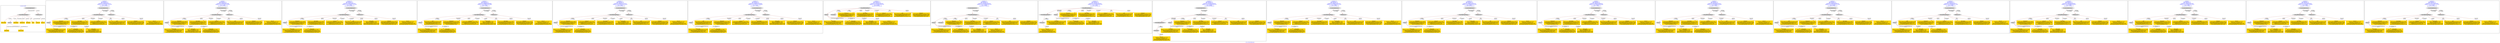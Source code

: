 digraph n0 {
fontcolor="blue"
remincross="true"
label="s12-s-19-artworks.json"
subgraph cluster_0 {
label="1-correct model"
n2[style="filled",color="white",fillcolor="lightgray",label="CulturalHeritageObject1"];
n3[shape="plaintext",style="filled",fillcolor="gold",label="date_made"];
n4[style="filled",color="white",fillcolor="lightgray",label="Person1"];
n5[shape="plaintext",style="filled",fillcolor="gold",label="description"];
n6[shape="plaintext",style="filled",fillcolor="gold",label="dimensions"];
n7[shape="plaintext",style="filled",fillcolor="gold",label="technique"];
n8[shape="plaintext",style="filled",fillcolor="gold",label="title"];
n9[shape="plaintext",style="filled",fillcolor="gold",label="access_id"];
n10[shape="plaintext",style="filled",fillcolor="gold",label="nationality"];
n11[shape="plaintext",style="filled",fillcolor="gold",label="artist_name"];
n12[style="filled",color="white",fillcolor="lightgray",label="EuropeanaAggregation1"];
n13[style="filled",color="white",fillcolor="lightgray",label="WebResource1"];
n14[shape="plaintext",style="filled",fillcolor="gold",label="img_url"];
}
subgraph cluster_1 {
label="candidate 0\nlink coherence:1.0\nnode coherence:1.0\nconfidence:0.5061667967461717\nmapping score:0.6131667100265016\ncost:11.9996\n-precision:0.83-recall:0.83"
n16[style="filled",color="white",fillcolor="lightgray",label="CulturalHeritageObject1"];
n17[style="filled",color="white",fillcolor="lightgray",label="Person1"];
n18[style="filled",color="white",fillcolor="lightgray",label="EuropeanaAggregation1"];
n19[style="filled",color="white",fillcolor="lightgray",label="WebResource1"];
n20[shape="plaintext",style="filled",fillcolor="gold",label="dimensions\n[CulturalHeritageObject,extent,0.599]\n[CulturalHeritageObject,description,0.171]\n[CulturalHeritageObject,title,0.137]\n[Person,dateOfDeath,0.093]"];
n21[shape="plaintext",style="filled",fillcolor="gold",label="description\n[Person,biographicalInformation,0.459]\n[CulturalHeritageObject,description,0.371]\n[CulturalHeritageObject,title,0.111]\n[CulturalHeritageObject,provenance,0.059]"];
n22[shape="plaintext",style="filled",fillcolor="gold",label="nationality\n[Person,countryAssociatedWithThePerson,0.855]\n[Person,biographicalInformation,0.078]\n[CulturalHeritageObject,title,0.039]\n[CulturalHeritageObject,description,0.027]"];
n23[shape="plaintext",style="filled",fillcolor="gold",label="access_id\n[CulturalHeritageObject,extent,0.561]\n[CulturalHeritageObject,description,0.186]\n[WebResource,classLink,0.128]\n[CulturalHeritageObject,provenance,0.125]"];
n24[shape="plaintext",style="filled",fillcolor="gold",label="artist_name\n[Person,nameOfThePerson,0.549]\n[Person,biographicalInformation,0.323]\n[CulturalHeritageObject,description,0.065]\n[CulturalHeritageObject,title,0.063]"];
n25[shape="plaintext",style="filled",fillcolor="gold",label="title\n[CulturalHeritageObject,description,0.325]\n[Person,biographicalInformation,0.301]\n[CulturalHeritageObject,title,0.277]\n[CulturalHeritageObject,provenance,0.097]"];
n26[shape="plaintext",style="filled",fillcolor="gold",label="date_made\n[Person,dateOfDeath,0.402]\n[Person,dateOfBirth,0.375]\n[CulturalHeritageObject,created,0.114]\n[Person,biographicalInformation,0.109]"];
n27[shape="plaintext",style="filled",fillcolor="gold",label="img_url\n[WebResource,classLink,0.737]\n[Document,classLink,0.152]\n[Person,biographicalInformation,0.06]\n[CulturalHeritageObject,description,0.051]"];
n28[shape="plaintext",style="filled",fillcolor="gold",label="technique\n[CulturalHeritageObject,medium,0.641]\n[CulturalHeritageObject,description,0.168]\n[Person,biographicalInformation,0.108]\n[CulturalHeritageObject,title,0.083]"];
}
subgraph cluster_2 {
label="candidate 1\nlink coherence:1.0\nnode coherence:1.0\nconfidence:0.503082395237966\nmapping score:0.6121385761904331\ncost:11.9996\n-precision:0.83-recall:0.83"
n30[style="filled",color="white",fillcolor="lightgray",label="CulturalHeritageObject1"];
n31[style="filled",color="white",fillcolor="lightgray",label="Person1"];
n32[style="filled",color="white",fillcolor="lightgray",label="EuropeanaAggregation1"];
n33[style="filled",color="white",fillcolor="lightgray",label="WebResource1"];
n34[shape="plaintext",style="filled",fillcolor="gold",label="dimensions\n[CulturalHeritageObject,extent,0.599]\n[CulturalHeritageObject,description,0.171]\n[CulturalHeritageObject,title,0.137]\n[Person,dateOfDeath,0.093]"];
n35[shape="plaintext",style="filled",fillcolor="gold",label="description\n[Person,biographicalInformation,0.459]\n[CulturalHeritageObject,description,0.371]\n[CulturalHeritageObject,title,0.111]\n[CulturalHeritageObject,provenance,0.059]"];
n36[shape="plaintext",style="filled",fillcolor="gold",label="nationality\n[Person,countryAssociatedWithThePerson,0.855]\n[Person,biographicalInformation,0.078]\n[CulturalHeritageObject,title,0.039]\n[CulturalHeritageObject,description,0.027]"];
n37[shape="plaintext",style="filled",fillcolor="gold",label="date_made\n[Person,dateOfDeath,0.402]\n[Person,dateOfBirth,0.375]\n[CulturalHeritageObject,created,0.114]\n[Person,biographicalInformation,0.109]"];
n38[shape="plaintext",style="filled",fillcolor="gold",label="access_id\n[CulturalHeritageObject,extent,0.561]\n[CulturalHeritageObject,description,0.186]\n[WebResource,classLink,0.128]\n[CulturalHeritageObject,provenance,0.125]"];
n39[shape="plaintext",style="filled",fillcolor="gold",label="artist_name\n[Person,nameOfThePerson,0.549]\n[Person,biographicalInformation,0.323]\n[CulturalHeritageObject,description,0.065]\n[CulturalHeritageObject,title,0.063]"];
n40[shape="plaintext",style="filled",fillcolor="gold",label="title\n[CulturalHeritageObject,description,0.325]\n[Person,biographicalInformation,0.301]\n[CulturalHeritageObject,title,0.277]\n[CulturalHeritageObject,provenance,0.097]"];
n41[shape="plaintext",style="filled",fillcolor="gold",label="img_url\n[WebResource,classLink,0.737]\n[Document,classLink,0.152]\n[Person,biographicalInformation,0.06]\n[CulturalHeritageObject,description,0.051]"];
n42[shape="plaintext",style="filled",fillcolor="gold",label="technique\n[CulturalHeritageObject,medium,0.641]\n[CulturalHeritageObject,description,0.168]\n[Person,biographicalInformation,0.108]\n[CulturalHeritageObject,title,0.083]"];
}
subgraph cluster_3 {
label="candidate 10\nlink coherence:1.0\nnode coherence:1.0\nconfidence:0.4542513839423871\nmapping score:0.5958615724252402\ncost:11.9996\n-precision:0.83-recall:0.83"
n44[style="filled",color="white",fillcolor="lightgray",label="CulturalHeritageObject1"];
n45[style="filled",color="white",fillcolor="lightgray",label="Person1"];
n46[style="filled",color="white",fillcolor="lightgray",label="EuropeanaAggregation1"];
n47[style="filled",color="white",fillcolor="lightgray",label="WebResource1"];
n48[shape="plaintext",style="filled",fillcolor="gold",label="dimensions\n[CulturalHeritageObject,extent,0.599]\n[CulturalHeritageObject,description,0.171]\n[CulturalHeritageObject,title,0.137]\n[Person,dateOfDeath,0.093]"];
n49[shape="plaintext",style="filled",fillcolor="gold",label="description\n[Person,biographicalInformation,0.459]\n[CulturalHeritageObject,description,0.371]\n[CulturalHeritageObject,title,0.111]\n[CulturalHeritageObject,provenance,0.059]"];
n50[shape="plaintext",style="filled",fillcolor="gold",label="access_id\n[CulturalHeritageObject,extent,0.561]\n[CulturalHeritageObject,description,0.186]\n[WebResource,classLink,0.128]\n[CulturalHeritageObject,provenance,0.125]"];
n51[shape="plaintext",style="filled",fillcolor="gold",label="nationality\n[Person,countryAssociatedWithThePerson,0.855]\n[Person,biographicalInformation,0.078]\n[CulturalHeritageObject,title,0.039]\n[CulturalHeritageObject,description,0.027]"];
n52[shape="plaintext",style="filled",fillcolor="gold",label="title\n[CulturalHeritageObject,description,0.325]\n[Person,biographicalInformation,0.301]\n[CulturalHeritageObject,title,0.277]\n[CulturalHeritageObject,provenance,0.097]"];
n53[shape="plaintext",style="filled",fillcolor="gold",label="date_made\n[Person,dateOfDeath,0.402]\n[Person,dateOfBirth,0.375]\n[CulturalHeritageObject,created,0.114]\n[Person,biographicalInformation,0.109]"];
n54[shape="plaintext",style="filled",fillcolor="gold",label="artist_name\n[Person,nameOfThePerson,0.549]\n[Person,biographicalInformation,0.323]\n[CulturalHeritageObject,description,0.065]\n[CulturalHeritageObject,title,0.063]"];
n55[shape="plaintext",style="filled",fillcolor="gold",label="img_url\n[WebResource,classLink,0.737]\n[Document,classLink,0.152]\n[Person,biographicalInformation,0.06]\n[CulturalHeritageObject,description,0.051]"];
n56[shape="plaintext",style="filled",fillcolor="gold",label="technique\n[CulturalHeritageObject,medium,0.641]\n[CulturalHeritageObject,description,0.168]\n[Person,biographicalInformation,0.108]\n[CulturalHeritageObject,title,0.083]"];
}
subgraph cluster_4 {
label="candidate 11\nlink coherence:1.0\nnode coherence:1.0\nconfidence:0.45068692630093693\nmapping score:0.5946734198780901\ncost:11.9996\n-precision:0.75-recall:0.75"
n58[style="filled",color="white",fillcolor="lightgray",label="CulturalHeritageObject1"];
n59[style="filled",color="white",fillcolor="lightgray",label="Person1"];
n60[style="filled",color="white",fillcolor="lightgray",label="EuropeanaAggregation1"];
n61[style="filled",color="white",fillcolor="lightgray",label="WebResource1"];
n62[shape="plaintext",style="filled",fillcolor="gold",label="title\n[CulturalHeritageObject,description,0.325]\n[Person,biographicalInformation,0.301]\n[CulturalHeritageObject,title,0.277]\n[CulturalHeritageObject,provenance,0.097]"];
n63[shape="plaintext",style="filled",fillcolor="gold",label="dimensions\n[CulturalHeritageObject,extent,0.599]\n[CulturalHeritageObject,description,0.171]\n[CulturalHeritageObject,title,0.137]\n[Person,dateOfDeath,0.093]"];
n64[shape="plaintext",style="filled",fillcolor="gold",label="nationality\n[Person,countryAssociatedWithThePerson,0.855]\n[Person,biographicalInformation,0.078]\n[CulturalHeritageObject,title,0.039]\n[CulturalHeritageObject,description,0.027]"];
n65[shape="plaintext",style="filled",fillcolor="gold",label="access_id\n[CulturalHeritageObject,extent,0.561]\n[CulturalHeritageObject,description,0.186]\n[WebResource,classLink,0.128]\n[CulturalHeritageObject,provenance,0.125]"];
n66[shape="plaintext",style="filled",fillcolor="gold",label="date_made\n[Person,dateOfDeath,0.402]\n[Person,dateOfBirth,0.375]\n[CulturalHeritageObject,created,0.114]\n[Person,biographicalInformation,0.109]"];
n67[shape="plaintext",style="filled",fillcolor="gold",label="artist_name\n[Person,nameOfThePerson,0.549]\n[Person,biographicalInformation,0.323]\n[CulturalHeritageObject,description,0.065]\n[CulturalHeritageObject,title,0.063]"];
n68[shape="plaintext",style="filled",fillcolor="gold",label="description\n[Person,biographicalInformation,0.459]\n[CulturalHeritageObject,description,0.371]\n[CulturalHeritageObject,title,0.111]\n[CulturalHeritageObject,provenance,0.059]"];
n69[shape="plaintext",style="filled",fillcolor="gold",label="img_url\n[WebResource,classLink,0.737]\n[Document,classLink,0.152]\n[Person,biographicalInformation,0.06]\n[CulturalHeritageObject,description,0.051]"];
n70[shape="plaintext",style="filled",fillcolor="gold",label="technique\n[CulturalHeritageObject,medium,0.641]\n[CulturalHeritageObject,description,0.168]\n[Person,biographicalInformation,0.108]\n[CulturalHeritageObject,title,0.083]"];
}
subgraph cluster_5 {
label="candidate 12\nlink coherence:1.0\nnode coherence:1.0\nconfidence:0.4463425151152742\nmapping score:0.5932252828162025\ncost:11.9996\n-precision:0.83-recall:0.83"
n72[style="filled",color="white",fillcolor="lightgray",label="CulturalHeritageObject1"];
n73[style="filled",color="white",fillcolor="lightgray",label="Person1"];
n74[style="filled",color="white",fillcolor="lightgray",label="EuropeanaAggregation1"];
n75[style="filled",color="white",fillcolor="lightgray",label="WebResource1"];
n76[shape="plaintext",style="filled",fillcolor="gold",label="dimensions\n[CulturalHeritageObject,extent,0.599]\n[CulturalHeritageObject,description,0.171]\n[CulturalHeritageObject,title,0.137]\n[Person,dateOfDeath,0.093]"];
n77[shape="plaintext",style="filled",fillcolor="gold",label="access_id\n[CulturalHeritageObject,extent,0.561]\n[CulturalHeritageObject,description,0.186]\n[WebResource,classLink,0.128]\n[CulturalHeritageObject,provenance,0.125]"];
n78[shape="plaintext",style="filled",fillcolor="gold",label="nationality\n[Person,countryAssociatedWithThePerson,0.855]\n[Person,biographicalInformation,0.078]\n[CulturalHeritageObject,title,0.039]\n[CulturalHeritageObject,description,0.027]"];
n79[shape="plaintext",style="filled",fillcolor="gold",label="description\n[Person,biographicalInformation,0.459]\n[CulturalHeritageObject,description,0.371]\n[CulturalHeritageObject,title,0.111]\n[CulturalHeritageObject,provenance,0.059]"];
n80[shape="plaintext",style="filled",fillcolor="gold",label="date_made\n[Person,dateOfDeath,0.402]\n[Person,dateOfBirth,0.375]\n[CulturalHeritageObject,created,0.114]\n[Person,biographicalInformation,0.109]"];
n81[shape="plaintext",style="filled",fillcolor="gold",label="artist_name\n[Person,nameOfThePerson,0.549]\n[Person,biographicalInformation,0.323]\n[CulturalHeritageObject,description,0.065]\n[CulturalHeritageObject,title,0.063]"];
n82[shape="plaintext",style="filled",fillcolor="gold",label="title\n[CulturalHeritageObject,description,0.325]\n[Person,biographicalInformation,0.301]\n[CulturalHeritageObject,title,0.277]\n[CulturalHeritageObject,provenance,0.097]"];
n83[shape="plaintext",style="filled",fillcolor="gold",label="img_url\n[WebResource,classLink,0.737]\n[Document,classLink,0.152]\n[Person,biographicalInformation,0.06]\n[CulturalHeritageObject,description,0.051]"];
n84[shape="plaintext",style="filled",fillcolor="gold",label="technique\n[CulturalHeritageObject,medium,0.641]\n[CulturalHeritageObject,description,0.168]\n[Person,biographicalInformation,0.108]\n[CulturalHeritageObject,title,0.083]"];
}
subgraph cluster_6 {
label="candidate 13\nlink coherence:1.0\nnode coherence:1.0\nconfidence:0.44483005183184443\nmapping score:0.5927211283883925\ncost:11.9996\n-precision:0.75-recall:0.75"
n86[style="filled",color="white",fillcolor="lightgray",label="CulturalHeritageObject1"];
n87[style="filled",color="white",fillcolor="lightgray",label="Person1"];
n88[style="filled",color="white",fillcolor="lightgray",label="EuropeanaAggregation1"];
n89[style="filled",color="white",fillcolor="lightgray",label="WebResource1"];
n90[shape="plaintext",style="filled",fillcolor="gold",label="title\n[CulturalHeritageObject,description,0.325]\n[Person,biographicalInformation,0.301]\n[CulturalHeritageObject,title,0.277]\n[CulturalHeritageObject,provenance,0.097]"];
n91[shape="plaintext",style="filled",fillcolor="gold",label="dimensions\n[CulturalHeritageObject,extent,0.599]\n[CulturalHeritageObject,description,0.171]\n[CulturalHeritageObject,title,0.137]\n[Person,dateOfDeath,0.093]"];
n92[shape="plaintext",style="filled",fillcolor="gold",label="access_id\n[CulturalHeritageObject,extent,0.561]\n[CulturalHeritageObject,description,0.186]\n[WebResource,classLink,0.128]\n[CulturalHeritageObject,provenance,0.125]"];
n93[shape="plaintext",style="filled",fillcolor="gold",label="nationality\n[Person,countryAssociatedWithThePerson,0.855]\n[Person,biographicalInformation,0.078]\n[CulturalHeritageObject,title,0.039]\n[CulturalHeritageObject,description,0.027]"];
n94[shape="plaintext",style="filled",fillcolor="gold",label="description\n[Person,biographicalInformation,0.459]\n[CulturalHeritageObject,description,0.371]\n[CulturalHeritageObject,title,0.111]\n[CulturalHeritageObject,provenance,0.059]"];
n95[shape="plaintext",style="filled",fillcolor="gold",label="date_made\n[Person,dateOfDeath,0.402]\n[Person,dateOfBirth,0.375]\n[CulturalHeritageObject,created,0.114]\n[Person,biographicalInformation,0.109]"];
n96[shape="plaintext",style="filled",fillcolor="gold",label="artist_name\n[Person,nameOfThePerson,0.549]\n[Person,biographicalInformation,0.323]\n[CulturalHeritageObject,description,0.065]\n[CulturalHeritageObject,title,0.063]"];
n97[shape="plaintext",style="filled",fillcolor="gold",label="img_url\n[WebResource,classLink,0.737]\n[Document,classLink,0.152]\n[Person,biographicalInformation,0.06]\n[CulturalHeritageObject,description,0.051]"];
n98[shape="plaintext",style="filled",fillcolor="gold",label="technique\n[CulturalHeritageObject,medium,0.641]\n[CulturalHeritageObject,description,0.168]\n[Person,biographicalInformation,0.108]\n[CulturalHeritageObject,title,0.083]"];
}
subgraph cluster_7 {
label="candidate 14\nlink coherence:1.0\nnode coherence:1.0\nconfidence:0.4410595518487834\nmapping score:0.5914642950607055\ncost:10.99981\n-precision:0.64-recall:0.58"
n100[style="filled",color="white",fillcolor="lightgray",label="CulturalHeritageObject1"];
n101[style="filled",color="white",fillcolor="lightgray",label="Person1"];
n102[style="filled",color="white",fillcolor="lightgray",label="Document1"];
n103[shape="plaintext",style="filled",fillcolor="gold",label="dimensions\n[CulturalHeritageObject,extent,0.599]\n[CulturalHeritageObject,description,0.171]\n[CulturalHeritageObject,title,0.137]\n[Person,dateOfDeath,0.093]"];
n104[shape="plaintext",style="filled",fillcolor="gold",label="description\n[Person,biographicalInformation,0.459]\n[CulturalHeritageObject,description,0.371]\n[CulturalHeritageObject,title,0.111]\n[CulturalHeritageObject,provenance,0.059]"];
n105[shape="plaintext",style="filled",fillcolor="gold",label="nationality\n[Person,countryAssociatedWithThePerson,0.855]\n[Person,biographicalInformation,0.078]\n[CulturalHeritageObject,title,0.039]\n[CulturalHeritageObject,description,0.027]"];
n106[shape="plaintext",style="filled",fillcolor="gold",label="img_url\n[WebResource,classLink,0.737]\n[Document,classLink,0.152]\n[Person,biographicalInformation,0.06]\n[CulturalHeritageObject,description,0.051]"];
n107[shape="plaintext",style="filled",fillcolor="gold",label="access_id\n[CulturalHeritageObject,extent,0.561]\n[CulturalHeritageObject,description,0.186]\n[WebResource,classLink,0.128]\n[CulturalHeritageObject,provenance,0.125]"];
n108[shape="plaintext",style="filled",fillcolor="gold",label="artist_name\n[Person,nameOfThePerson,0.549]\n[Person,biographicalInformation,0.323]\n[CulturalHeritageObject,description,0.065]\n[CulturalHeritageObject,title,0.063]"];
n109[shape="plaintext",style="filled",fillcolor="gold",label="title\n[CulturalHeritageObject,description,0.325]\n[Person,biographicalInformation,0.301]\n[CulturalHeritageObject,title,0.277]\n[CulturalHeritageObject,provenance,0.097]"];
n110[shape="plaintext",style="filled",fillcolor="gold",label="date_made\n[Person,dateOfDeath,0.402]\n[Person,dateOfBirth,0.375]\n[CulturalHeritageObject,created,0.114]\n[Person,biographicalInformation,0.109]"];
n111[shape="plaintext",style="filled",fillcolor="gold",label="technique\n[CulturalHeritageObject,medium,0.641]\n[CulturalHeritageObject,description,0.168]\n[Person,biographicalInformation,0.108]\n[CulturalHeritageObject,title,0.083]"];
}
subgraph cluster_8 {
label="candidate 15\nlink coherence:1.0\nnode coherence:1.0\nconfidence:0.4410595518487834\nmapping score:0.5914642950607055\ncost:11.99969\n-precision:0.67-recall:0.67"
n113[style="filled",color="white",fillcolor="lightgray",label="CulturalHeritageObject1"];
n114[style="filled",color="white",fillcolor="lightgray",label="Person1"];
n115[style="filled",color="white",fillcolor="lightgray",label="Document1"];
n116[style="filled",color="white",fillcolor="lightgray",label="EuropeanaAggregation1"];
n117[shape="plaintext",style="filled",fillcolor="gold",label="dimensions\n[CulturalHeritageObject,extent,0.599]\n[CulturalHeritageObject,description,0.171]\n[CulturalHeritageObject,title,0.137]\n[Person,dateOfDeath,0.093]"];
n118[shape="plaintext",style="filled",fillcolor="gold",label="description\n[Person,biographicalInformation,0.459]\n[CulturalHeritageObject,description,0.371]\n[CulturalHeritageObject,title,0.111]\n[CulturalHeritageObject,provenance,0.059]"];
n119[shape="plaintext",style="filled",fillcolor="gold",label="nationality\n[Person,countryAssociatedWithThePerson,0.855]\n[Person,biographicalInformation,0.078]\n[CulturalHeritageObject,title,0.039]\n[CulturalHeritageObject,description,0.027]"];
n120[shape="plaintext",style="filled",fillcolor="gold",label="img_url\n[WebResource,classLink,0.737]\n[Document,classLink,0.152]\n[Person,biographicalInformation,0.06]\n[CulturalHeritageObject,description,0.051]"];
n121[shape="plaintext",style="filled",fillcolor="gold",label="access_id\n[CulturalHeritageObject,extent,0.561]\n[CulturalHeritageObject,description,0.186]\n[WebResource,classLink,0.128]\n[CulturalHeritageObject,provenance,0.125]"];
n122[shape="plaintext",style="filled",fillcolor="gold",label="artist_name\n[Person,nameOfThePerson,0.549]\n[Person,biographicalInformation,0.323]\n[CulturalHeritageObject,description,0.065]\n[CulturalHeritageObject,title,0.063]"];
n123[shape="plaintext",style="filled",fillcolor="gold",label="title\n[CulturalHeritageObject,description,0.325]\n[Person,biographicalInformation,0.301]\n[CulturalHeritageObject,title,0.277]\n[CulturalHeritageObject,provenance,0.097]"];
n124[shape="plaintext",style="filled",fillcolor="gold",label="date_made\n[Person,dateOfDeath,0.402]\n[Person,dateOfBirth,0.375]\n[CulturalHeritageObject,created,0.114]\n[Person,biographicalInformation,0.109]"];
n125[shape="plaintext",style="filled",fillcolor="gold",label="technique\n[CulturalHeritageObject,medium,0.641]\n[CulturalHeritageObject,description,0.168]\n[Person,biographicalInformation,0.108]\n[CulturalHeritageObject,title,0.083]"];
}
subgraph cluster_9 {
label="candidate 16\nlink coherence:1.0\nnode coherence:1.0\nconfidence:0.4410595518487834\nmapping score:0.5914642950607055\ncost:11.9998\n-precision:0.58-recall:0.58"
n127[style="filled",color="white",fillcolor="lightgray",label="CulturalHeritageObject1"];
n128[style="filled",color="white",fillcolor="lightgray",label="CulturalHeritageObject2"];
n129[style="filled",color="white",fillcolor="lightgray",label="Person1"];
n130[style="filled",color="white",fillcolor="lightgray",label="Document2"];
n131[shape="plaintext",style="filled",fillcolor="gold",label="img_url\n[WebResource,classLink,0.737]\n[Document,classLink,0.152]\n[Person,biographicalInformation,0.06]\n[CulturalHeritageObject,description,0.051]"];
n132[shape="plaintext",style="filled",fillcolor="gold",label="dimensions\n[CulturalHeritageObject,extent,0.599]\n[CulturalHeritageObject,description,0.171]\n[CulturalHeritageObject,title,0.137]\n[Person,dateOfDeath,0.093]"];
n133[shape="plaintext",style="filled",fillcolor="gold",label="description\n[Person,biographicalInformation,0.459]\n[CulturalHeritageObject,description,0.371]\n[CulturalHeritageObject,title,0.111]\n[CulturalHeritageObject,provenance,0.059]"];
n134[shape="plaintext",style="filled",fillcolor="gold",label="nationality\n[Person,countryAssociatedWithThePerson,0.855]\n[Person,biographicalInformation,0.078]\n[CulturalHeritageObject,title,0.039]\n[CulturalHeritageObject,description,0.027]"];
n135[shape="plaintext",style="filled",fillcolor="gold",label="access_id\n[CulturalHeritageObject,extent,0.561]\n[CulturalHeritageObject,description,0.186]\n[WebResource,classLink,0.128]\n[CulturalHeritageObject,provenance,0.125]"];
n136[shape="plaintext",style="filled",fillcolor="gold",label="artist_name\n[Person,nameOfThePerson,0.549]\n[Person,biographicalInformation,0.323]\n[CulturalHeritageObject,description,0.065]\n[CulturalHeritageObject,title,0.063]"];
n137[shape="plaintext",style="filled",fillcolor="gold",label="title\n[CulturalHeritageObject,description,0.325]\n[Person,biographicalInformation,0.301]\n[CulturalHeritageObject,title,0.277]\n[CulturalHeritageObject,provenance,0.097]"];
n138[shape="plaintext",style="filled",fillcolor="gold",label="date_made\n[Person,dateOfDeath,0.402]\n[Person,dateOfBirth,0.375]\n[CulturalHeritageObject,created,0.114]\n[Person,biographicalInformation,0.109]"];
n139[shape="plaintext",style="filled",fillcolor="gold",label="technique\n[CulturalHeritageObject,medium,0.641]\n[CulturalHeritageObject,description,0.168]\n[Person,biographicalInformation,0.108]\n[CulturalHeritageObject,title,0.083]"];
}
subgraph cluster_10 {
label="candidate 17\nlink coherence:1.0\nnode coherence:1.0\nconfidence:0.4410595518487834\nmapping score:0.5914642950607055\ncost:12.99968\n-precision:0.62-recall:0.67"
n141[style="filled",color="white",fillcolor="lightgray",label="CulturalHeritageObject1"];
n142[style="filled",color="white",fillcolor="lightgray",label="CulturalHeritageObject2"];
n143[style="filled",color="white",fillcolor="lightgray",label="Person1"];
n144[style="filled",color="white",fillcolor="lightgray",label="Document2"];
n145[style="filled",color="white",fillcolor="lightgray",label="EuropeanaAggregation1"];
n146[shape="plaintext",style="filled",fillcolor="gold",label="img_url\n[WebResource,classLink,0.737]\n[Document,classLink,0.152]\n[Person,biographicalInformation,0.06]\n[CulturalHeritageObject,description,0.051]"];
n147[shape="plaintext",style="filled",fillcolor="gold",label="dimensions\n[CulturalHeritageObject,extent,0.599]\n[CulturalHeritageObject,description,0.171]\n[CulturalHeritageObject,title,0.137]\n[Person,dateOfDeath,0.093]"];
n148[shape="plaintext",style="filled",fillcolor="gold",label="description\n[Person,biographicalInformation,0.459]\n[CulturalHeritageObject,description,0.371]\n[CulturalHeritageObject,title,0.111]\n[CulturalHeritageObject,provenance,0.059]"];
n149[shape="plaintext",style="filled",fillcolor="gold",label="nationality\n[Person,countryAssociatedWithThePerson,0.855]\n[Person,biographicalInformation,0.078]\n[CulturalHeritageObject,title,0.039]\n[CulturalHeritageObject,description,0.027]"];
n150[shape="plaintext",style="filled",fillcolor="gold",label="access_id\n[CulturalHeritageObject,extent,0.561]\n[CulturalHeritageObject,description,0.186]\n[WebResource,classLink,0.128]\n[CulturalHeritageObject,provenance,0.125]"];
n151[shape="plaintext",style="filled",fillcolor="gold",label="artist_name\n[Person,nameOfThePerson,0.549]\n[Person,biographicalInformation,0.323]\n[CulturalHeritageObject,description,0.065]\n[CulturalHeritageObject,title,0.063]"];
n152[shape="plaintext",style="filled",fillcolor="gold",label="title\n[CulturalHeritageObject,description,0.325]\n[Person,biographicalInformation,0.301]\n[CulturalHeritageObject,title,0.277]\n[CulturalHeritageObject,provenance,0.097]"];
n153[shape="plaintext",style="filled",fillcolor="gold",label="date_made\n[Person,dateOfDeath,0.402]\n[Person,dateOfBirth,0.375]\n[CulturalHeritageObject,created,0.114]\n[Person,biographicalInformation,0.109]"];
n154[shape="plaintext",style="filled",fillcolor="gold",label="technique\n[CulturalHeritageObject,medium,0.641]\n[CulturalHeritageObject,description,0.168]\n[Person,biographicalInformation,0.108]\n[CulturalHeritageObject,title,0.083]"];
}
subgraph cluster_11 {
label="candidate 18\nlink coherence:1.0\nnode coherence:1.0\nconfidence:0.43948116159521927\nmapping score:0.5909381649761841\ncost:11.9996\n-precision:0.83-recall:0.83"
n156[style="filled",color="white",fillcolor="lightgray",label="CulturalHeritageObject1"];
n157[style="filled",color="white",fillcolor="lightgray",label="Person1"];
n158[style="filled",color="white",fillcolor="lightgray",label="EuropeanaAggregation1"];
n159[style="filled",color="white",fillcolor="lightgray",label="WebResource1"];
n160[shape="plaintext",style="filled",fillcolor="gold",label="dimensions\n[CulturalHeritageObject,extent,0.599]\n[CulturalHeritageObject,description,0.171]\n[CulturalHeritageObject,title,0.137]\n[Person,dateOfDeath,0.093]"];
n161[shape="plaintext",style="filled",fillcolor="gold",label="access_id\n[CulturalHeritageObject,extent,0.561]\n[CulturalHeritageObject,description,0.186]\n[WebResource,classLink,0.128]\n[CulturalHeritageObject,provenance,0.125]"];
n162[shape="plaintext",style="filled",fillcolor="gold",label="nationality\n[Person,countryAssociatedWithThePerson,0.855]\n[Person,biographicalInformation,0.078]\n[CulturalHeritageObject,title,0.039]\n[CulturalHeritageObject,description,0.027]"];
n163[shape="plaintext",style="filled",fillcolor="gold",label="description\n[Person,biographicalInformation,0.459]\n[CulturalHeritageObject,description,0.371]\n[CulturalHeritageObject,title,0.111]\n[CulturalHeritageObject,provenance,0.059]"];
n164[shape="plaintext",style="filled",fillcolor="gold",label="date_made\n[Person,dateOfDeath,0.402]\n[Person,dateOfBirth,0.375]\n[CulturalHeritageObject,created,0.114]\n[Person,biographicalInformation,0.109]"];
n165[shape="plaintext",style="filled",fillcolor="gold",label="artist_name\n[Person,nameOfThePerson,0.549]\n[Person,biographicalInformation,0.323]\n[CulturalHeritageObject,description,0.065]\n[CulturalHeritageObject,title,0.063]"];
n166[shape="plaintext",style="filled",fillcolor="gold",label="title\n[CulturalHeritageObject,description,0.325]\n[Person,biographicalInformation,0.301]\n[CulturalHeritageObject,title,0.277]\n[CulturalHeritageObject,provenance,0.097]"];
n167[shape="plaintext",style="filled",fillcolor="gold",label="img_url\n[WebResource,classLink,0.737]\n[Document,classLink,0.152]\n[Person,biographicalInformation,0.06]\n[CulturalHeritageObject,description,0.051]"];
n168[shape="plaintext",style="filled",fillcolor="gold",label="technique\n[CulturalHeritageObject,medium,0.641]\n[CulturalHeritageObject,description,0.168]\n[Person,biographicalInformation,0.108]\n[CulturalHeritageObject,title,0.083]"];
}
subgraph cluster_12 {
label="candidate 19\nlink coherence:1.0\nnode coherence:1.0\nconfidence:0.43948116159521927\nmapping score:0.5909381649761841\ncost:11.99971\n-precision:0.83-recall:0.83"
n170[style="filled",color="white",fillcolor="lightgray",label="CulturalHeritageObject1"];
n171[style="filled",color="white",fillcolor="lightgray",label="Person1"];
n172[style="filled",color="white",fillcolor="lightgray",label="EuropeanaAggregation1"];
n173[style="filled",color="white",fillcolor="lightgray",label="WebResource2"];
n174[shape="plaintext",style="filled",fillcolor="gold",label="dimensions\n[CulturalHeritageObject,extent,0.599]\n[CulturalHeritageObject,description,0.171]\n[CulturalHeritageObject,title,0.137]\n[Person,dateOfDeath,0.093]"];
n175[shape="plaintext",style="filled",fillcolor="gold",label="access_id\n[CulturalHeritageObject,extent,0.561]\n[CulturalHeritageObject,description,0.186]\n[WebResource,classLink,0.128]\n[CulturalHeritageObject,provenance,0.125]"];
n176[shape="plaintext",style="filled",fillcolor="gold",label="nationality\n[Person,countryAssociatedWithThePerson,0.855]\n[Person,biographicalInformation,0.078]\n[CulturalHeritageObject,title,0.039]\n[CulturalHeritageObject,description,0.027]"];
n177[shape="plaintext",style="filled",fillcolor="gold",label="img_url\n[WebResource,classLink,0.737]\n[Document,classLink,0.152]\n[Person,biographicalInformation,0.06]\n[CulturalHeritageObject,description,0.051]"];
n178[shape="plaintext",style="filled",fillcolor="gold",label="description\n[Person,biographicalInformation,0.459]\n[CulturalHeritageObject,description,0.371]\n[CulturalHeritageObject,title,0.111]\n[CulturalHeritageObject,provenance,0.059]"];
n179[shape="plaintext",style="filled",fillcolor="gold",label="date_made\n[Person,dateOfDeath,0.402]\n[Person,dateOfBirth,0.375]\n[CulturalHeritageObject,created,0.114]\n[Person,biographicalInformation,0.109]"];
n180[shape="plaintext",style="filled",fillcolor="gold",label="artist_name\n[Person,nameOfThePerson,0.549]\n[Person,biographicalInformation,0.323]\n[CulturalHeritageObject,description,0.065]\n[CulturalHeritageObject,title,0.063]"];
n181[shape="plaintext",style="filled",fillcolor="gold",label="title\n[CulturalHeritageObject,description,0.325]\n[Person,biographicalInformation,0.301]\n[CulturalHeritageObject,title,0.277]\n[CulturalHeritageObject,provenance,0.097]"];
n182[shape="plaintext",style="filled",fillcolor="gold",label="technique\n[CulturalHeritageObject,medium,0.641]\n[CulturalHeritageObject,description,0.168]\n[Person,biographicalInformation,0.108]\n[CulturalHeritageObject,title,0.083]"];
}
subgraph cluster_13 {
label="candidate 2\nlink coherence:1.0\nnode coherence:1.0\nconfidence:0.4862407506306735\nmapping score:0.606524694654669\ncost:11.9996\n-precision:0.75-recall:0.75"
n184[style="filled",color="white",fillcolor="lightgray",label="CulturalHeritageObject1"];
n185[style="filled",color="white",fillcolor="lightgray",label="Person1"];
n186[style="filled",color="white",fillcolor="lightgray",label="EuropeanaAggregation1"];
n187[style="filled",color="white",fillcolor="lightgray",label="WebResource1"];
n188[shape="plaintext",style="filled",fillcolor="gold",label="dimensions\n[CulturalHeritageObject,extent,0.599]\n[CulturalHeritageObject,description,0.171]\n[CulturalHeritageObject,title,0.137]\n[Person,dateOfDeath,0.093]"];
n189[shape="plaintext",style="filled",fillcolor="gold",label="description\n[Person,biographicalInformation,0.459]\n[CulturalHeritageObject,description,0.371]\n[CulturalHeritageObject,title,0.111]\n[CulturalHeritageObject,provenance,0.059]"];
n190[shape="plaintext",style="filled",fillcolor="gold",label="access_id\n[CulturalHeritageObject,extent,0.561]\n[CulturalHeritageObject,description,0.186]\n[WebResource,classLink,0.128]\n[CulturalHeritageObject,provenance,0.125]"];
n191[shape="plaintext",style="filled",fillcolor="gold",label="nationality\n[Person,countryAssociatedWithThePerson,0.855]\n[Person,biographicalInformation,0.078]\n[CulturalHeritageObject,title,0.039]\n[CulturalHeritageObject,description,0.027]"];
n192[shape="plaintext",style="filled",fillcolor="gold",label="title\n[CulturalHeritageObject,description,0.325]\n[Person,biographicalInformation,0.301]\n[CulturalHeritageObject,title,0.277]\n[CulturalHeritageObject,provenance,0.097]"];
n193[shape="plaintext",style="filled",fillcolor="gold",label="artist_name\n[Person,nameOfThePerson,0.549]\n[Person,biographicalInformation,0.323]\n[CulturalHeritageObject,description,0.065]\n[CulturalHeritageObject,title,0.063]"];
n194[shape="plaintext",style="filled",fillcolor="gold",label="date_made\n[Person,dateOfDeath,0.402]\n[Person,dateOfBirth,0.375]\n[CulturalHeritageObject,created,0.114]\n[Person,biographicalInformation,0.109]"];
n195[shape="plaintext",style="filled",fillcolor="gold",label="img_url\n[WebResource,classLink,0.737]\n[Document,classLink,0.152]\n[Person,biographicalInformation,0.06]\n[CulturalHeritageObject,description,0.051]"];
n196[shape="plaintext",style="filled",fillcolor="gold",label="technique\n[CulturalHeritageObject,medium,0.641]\n[CulturalHeritageObject,description,0.168]\n[Person,biographicalInformation,0.108]\n[CulturalHeritageObject,title,0.083]"];
}
subgraph cluster_14 {
label="candidate 3\nlink coherence:1.0\nnode coherence:1.0\nconfidence:0.48315634912246774\nmapping score:0.6054965608186004\ncost:11.9996\n-precision:0.75-recall:0.75"
n198[style="filled",color="white",fillcolor="lightgray",label="CulturalHeritageObject1"];
n199[style="filled",color="white",fillcolor="lightgray",label="Person1"];
n200[style="filled",color="white",fillcolor="lightgray",label="EuropeanaAggregation1"];
n201[style="filled",color="white",fillcolor="lightgray",label="WebResource1"];
n202[shape="plaintext",style="filled",fillcolor="gold",label="dimensions\n[CulturalHeritageObject,extent,0.599]\n[CulturalHeritageObject,description,0.171]\n[CulturalHeritageObject,title,0.137]\n[Person,dateOfDeath,0.093]"];
n203[shape="plaintext",style="filled",fillcolor="gold",label="description\n[Person,biographicalInformation,0.459]\n[CulturalHeritageObject,description,0.371]\n[CulturalHeritageObject,title,0.111]\n[CulturalHeritageObject,provenance,0.059]"];
n204[shape="plaintext",style="filled",fillcolor="gold",label="access_id\n[CulturalHeritageObject,extent,0.561]\n[CulturalHeritageObject,description,0.186]\n[WebResource,classLink,0.128]\n[CulturalHeritageObject,provenance,0.125]"];
n205[shape="plaintext",style="filled",fillcolor="gold",label="nationality\n[Person,countryAssociatedWithThePerson,0.855]\n[Person,biographicalInformation,0.078]\n[CulturalHeritageObject,title,0.039]\n[CulturalHeritageObject,description,0.027]"];
n206[shape="plaintext",style="filled",fillcolor="gold",label="title\n[CulturalHeritageObject,description,0.325]\n[Person,biographicalInformation,0.301]\n[CulturalHeritageObject,title,0.277]\n[CulturalHeritageObject,provenance,0.097]"];
n207[shape="plaintext",style="filled",fillcolor="gold",label="date_made\n[Person,dateOfDeath,0.402]\n[Person,dateOfBirth,0.375]\n[CulturalHeritageObject,created,0.114]\n[Person,biographicalInformation,0.109]"];
n208[shape="plaintext",style="filled",fillcolor="gold",label="artist_name\n[Person,nameOfThePerson,0.549]\n[Person,biographicalInformation,0.323]\n[CulturalHeritageObject,description,0.065]\n[CulturalHeritageObject,title,0.063]"];
n209[shape="plaintext",style="filled",fillcolor="gold",label="img_url\n[WebResource,classLink,0.737]\n[Document,classLink,0.152]\n[Person,biographicalInformation,0.06]\n[CulturalHeritageObject,description,0.051]"];
n210[shape="plaintext",style="filled",fillcolor="gold",label="technique\n[CulturalHeritageObject,medium,0.641]\n[CulturalHeritageObject,description,0.168]\n[Person,biographicalInformation,0.108]\n[CulturalHeritageObject,title,0.083]"];
}
subgraph cluster_15 {
label="candidate 4\nlink coherence:1.0\nnode coherence:1.0\nconfidence:0.4826762929892234\nmapping score:0.6053365421075189\ncost:11.9996\n-precision:0.67-recall:0.67"
n212[style="filled",color="white",fillcolor="lightgray",label="CulturalHeritageObject1"];
n213[style="filled",color="white",fillcolor="lightgray",label="Person1"];
n214[style="filled",color="white",fillcolor="lightgray",label="EuropeanaAggregation1"];
n215[style="filled",color="white",fillcolor="lightgray",label="WebResource1"];
n216[shape="plaintext",style="filled",fillcolor="gold",label="title\n[CulturalHeritageObject,description,0.325]\n[Person,biographicalInformation,0.301]\n[CulturalHeritageObject,title,0.277]\n[CulturalHeritageObject,provenance,0.097]"];
n217[shape="plaintext",style="filled",fillcolor="gold",label="dimensions\n[CulturalHeritageObject,extent,0.599]\n[CulturalHeritageObject,description,0.171]\n[CulturalHeritageObject,title,0.137]\n[Person,dateOfDeath,0.093]"];
n218[shape="plaintext",style="filled",fillcolor="gold",label="nationality\n[Person,countryAssociatedWithThePerson,0.855]\n[Person,biographicalInformation,0.078]\n[CulturalHeritageObject,title,0.039]\n[CulturalHeritageObject,description,0.027]"];
n219[shape="plaintext",style="filled",fillcolor="gold",label="access_id\n[CulturalHeritageObject,extent,0.561]\n[CulturalHeritageObject,description,0.186]\n[WebResource,classLink,0.128]\n[CulturalHeritageObject,provenance,0.125]"];
n220[shape="plaintext",style="filled",fillcolor="gold",label="artist_name\n[Person,nameOfThePerson,0.549]\n[Person,biographicalInformation,0.323]\n[CulturalHeritageObject,description,0.065]\n[CulturalHeritageObject,title,0.063]"];
n221[shape="plaintext",style="filled",fillcolor="gold",label="date_made\n[Person,dateOfDeath,0.402]\n[Person,dateOfBirth,0.375]\n[CulturalHeritageObject,created,0.114]\n[Person,biographicalInformation,0.109]"];
n222[shape="plaintext",style="filled",fillcolor="gold",label="description\n[Person,biographicalInformation,0.459]\n[CulturalHeritageObject,description,0.371]\n[CulturalHeritageObject,title,0.111]\n[CulturalHeritageObject,provenance,0.059]"];
n223[shape="plaintext",style="filled",fillcolor="gold",label="img_url\n[WebResource,classLink,0.737]\n[Document,classLink,0.152]\n[Person,biographicalInformation,0.06]\n[CulturalHeritageObject,description,0.051]"];
n224[shape="plaintext",style="filled",fillcolor="gold",label="technique\n[CulturalHeritageObject,medium,0.641]\n[CulturalHeritageObject,description,0.168]\n[Person,biographicalInformation,0.108]\n[CulturalHeritageObject,title,0.083]"];
}
subgraph cluster_16 {
label="candidate 5\nlink coherence:1.0\nnode coherence:1.0\nconfidence:0.4795918914810177\nmapping score:0.6043084082714504\ncost:11.9996\n-precision:0.67-recall:0.67"
n226[style="filled",color="white",fillcolor="lightgray",label="CulturalHeritageObject1"];
n227[style="filled",color="white",fillcolor="lightgray",label="Person1"];
n228[style="filled",color="white",fillcolor="lightgray",label="EuropeanaAggregation1"];
n229[style="filled",color="white",fillcolor="lightgray",label="WebResource1"];
n230[shape="plaintext",style="filled",fillcolor="gold",label="title\n[CulturalHeritageObject,description,0.325]\n[Person,biographicalInformation,0.301]\n[CulturalHeritageObject,title,0.277]\n[CulturalHeritageObject,provenance,0.097]"];
n231[shape="plaintext",style="filled",fillcolor="gold",label="dimensions\n[CulturalHeritageObject,extent,0.599]\n[CulturalHeritageObject,description,0.171]\n[CulturalHeritageObject,title,0.137]\n[Person,dateOfDeath,0.093]"];
n232[shape="plaintext",style="filled",fillcolor="gold",label="nationality\n[Person,countryAssociatedWithThePerson,0.855]\n[Person,biographicalInformation,0.078]\n[CulturalHeritageObject,title,0.039]\n[CulturalHeritageObject,description,0.027]"];
n233[shape="plaintext",style="filled",fillcolor="gold",label="date_made\n[Person,dateOfDeath,0.402]\n[Person,dateOfBirth,0.375]\n[CulturalHeritageObject,created,0.114]\n[Person,biographicalInformation,0.109]"];
n234[shape="plaintext",style="filled",fillcolor="gold",label="access_id\n[CulturalHeritageObject,extent,0.561]\n[CulturalHeritageObject,description,0.186]\n[WebResource,classLink,0.128]\n[CulturalHeritageObject,provenance,0.125]"];
n235[shape="plaintext",style="filled",fillcolor="gold",label="artist_name\n[Person,nameOfThePerson,0.549]\n[Person,biographicalInformation,0.323]\n[CulturalHeritageObject,description,0.065]\n[CulturalHeritageObject,title,0.063]"];
n236[shape="plaintext",style="filled",fillcolor="gold",label="description\n[Person,biographicalInformation,0.459]\n[CulturalHeritageObject,description,0.371]\n[CulturalHeritageObject,title,0.111]\n[CulturalHeritageObject,provenance,0.059]"];
n237[shape="plaintext",style="filled",fillcolor="gold",label="img_url\n[WebResource,classLink,0.737]\n[Document,classLink,0.152]\n[Person,biographicalInformation,0.06]\n[CulturalHeritageObject,description,0.051]"];
n238[shape="plaintext",style="filled",fillcolor="gold",label="technique\n[CulturalHeritageObject,medium,0.641]\n[CulturalHeritageObject,description,0.168]\n[Person,biographicalInformation,0.108]\n[CulturalHeritageObject,title,0.083]"];
}
subgraph cluster_17 {
label="candidate 6\nlink coherence:1.0\nnode coherence:1.0\nconfidence:0.47833188180356057\nmapping score:0.6038884050456313\ncost:11.9996\n-precision:0.75-recall:0.75"
n240[style="filled",color="white",fillcolor="lightgray",label="CulturalHeritageObject1"];
n241[style="filled",color="white",fillcolor="lightgray",label="Person1"];
n242[style="filled",color="white",fillcolor="lightgray",label="EuropeanaAggregation1"];
n243[style="filled",color="white",fillcolor="lightgray",label="WebResource1"];
n244[shape="plaintext",style="filled",fillcolor="gold",label="dimensions\n[CulturalHeritageObject,extent,0.599]\n[CulturalHeritageObject,description,0.171]\n[CulturalHeritageObject,title,0.137]\n[Person,dateOfDeath,0.093]"];
n245[shape="plaintext",style="filled",fillcolor="gold",label="access_id\n[CulturalHeritageObject,extent,0.561]\n[CulturalHeritageObject,description,0.186]\n[WebResource,classLink,0.128]\n[CulturalHeritageObject,provenance,0.125]"];
n246[shape="plaintext",style="filled",fillcolor="gold",label="nationality\n[Person,countryAssociatedWithThePerson,0.855]\n[Person,biographicalInformation,0.078]\n[CulturalHeritageObject,title,0.039]\n[CulturalHeritageObject,description,0.027]"];
n247[shape="plaintext",style="filled",fillcolor="gold",label="description\n[Person,biographicalInformation,0.459]\n[CulturalHeritageObject,description,0.371]\n[CulturalHeritageObject,title,0.111]\n[CulturalHeritageObject,provenance,0.059]"];
n248[shape="plaintext",style="filled",fillcolor="gold",label="artist_name\n[Person,nameOfThePerson,0.549]\n[Person,biographicalInformation,0.323]\n[CulturalHeritageObject,description,0.065]\n[CulturalHeritageObject,title,0.063]"];
n249[shape="plaintext",style="filled",fillcolor="gold",label="title\n[CulturalHeritageObject,description,0.325]\n[Person,biographicalInformation,0.301]\n[CulturalHeritageObject,title,0.277]\n[CulturalHeritageObject,provenance,0.097]"];
n250[shape="plaintext",style="filled",fillcolor="gold",label="date_made\n[Person,dateOfDeath,0.402]\n[Person,dateOfBirth,0.375]\n[CulturalHeritageObject,created,0.114]\n[Person,biographicalInformation,0.109]"];
n251[shape="plaintext",style="filled",fillcolor="gold",label="img_url\n[WebResource,classLink,0.737]\n[Document,classLink,0.152]\n[Person,biographicalInformation,0.06]\n[CulturalHeritageObject,description,0.051]"];
n252[shape="plaintext",style="filled",fillcolor="gold",label="technique\n[CulturalHeritageObject,medium,0.641]\n[CulturalHeritageObject,description,0.168]\n[Person,biographicalInformation,0.108]\n[CulturalHeritageObject,title,0.083]"];
}
subgraph cluster_18 {
label="candidate 7\nlink coherence:1.0\nnode coherence:1.0\nconfidence:0.4768194185201308\nmapping score:0.6033842506178214\ncost:11.9996\n-precision:0.67-recall:0.67"
n254[style="filled",color="white",fillcolor="lightgray",label="CulturalHeritageObject1"];
n255[style="filled",color="white",fillcolor="lightgray",label="Person1"];
n256[style="filled",color="white",fillcolor="lightgray",label="EuropeanaAggregation1"];
n257[style="filled",color="white",fillcolor="lightgray",label="WebResource1"];
n258[shape="plaintext",style="filled",fillcolor="gold",label="title\n[CulturalHeritageObject,description,0.325]\n[Person,biographicalInformation,0.301]\n[CulturalHeritageObject,title,0.277]\n[CulturalHeritageObject,provenance,0.097]"];
n259[shape="plaintext",style="filled",fillcolor="gold",label="dimensions\n[CulturalHeritageObject,extent,0.599]\n[CulturalHeritageObject,description,0.171]\n[CulturalHeritageObject,title,0.137]\n[Person,dateOfDeath,0.093]"];
n260[shape="plaintext",style="filled",fillcolor="gold",label="access_id\n[CulturalHeritageObject,extent,0.561]\n[CulturalHeritageObject,description,0.186]\n[WebResource,classLink,0.128]\n[CulturalHeritageObject,provenance,0.125]"];
n261[shape="plaintext",style="filled",fillcolor="gold",label="nationality\n[Person,countryAssociatedWithThePerson,0.855]\n[Person,biographicalInformation,0.078]\n[CulturalHeritageObject,title,0.039]\n[CulturalHeritageObject,description,0.027]"];
n262[shape="plaintext",style="filled",fillcolor="gold",label="description\n[Person,biographicalInformation,0.459]\n[CulturalHeritageObject,description,0.371]\n[CulturalHeritageObject,title,0.111]\n[CulturalHeritageObject,provenance,0.059]"];
n263[shape="plaintext",style="filled",fillcolor="gold",label="artist_name\n[Person,nameOfThePerson,0.549]\n[Person,biographicalInformation,0.323]\n[CulturalHeritageObject,description,0.065]\n[CulturalHeritageObject,title,0.063]"];
n264[shape="plaintext",style="filled",fillcolor="gold",label="date_made\n[Person,dateOfDeath,0.402]\n[Person,dateOfBirth,0.375]\n[CulturalHeritageObject,created,0.114]\n[Person,biographicalInformation,0.109]"];
n265[shape="plaintext",style="filled",fillcolor="gold",label="img_url\n[WebResource,classLink,0.737]\n[Document,classLink,0.152]\n[Person,biographicalInformation,0.06]\n[CulturalHeritageObject,description,0.051]"];
n266[shape="plaintext",style="filled",fillcolor="gold",label="technique\n[CulturalHeritageObject,medium,0.641]\n[CulturalHeritageObject,description,0.168]\n[Person,biographicalInformation,0.108]\n[CulturalHeritageObject,title,0.083]"];
}
subgraph cluster_19 {
label="candidate 8\nlink coherence:1.0\nnode coherence:1.0\nconfidence:0.4752474802953549\nmapping score:0.6028602712095628\ncost:11.9996\n-precision:0.75-recall:0.75"
n268[style="filled",color="white",fillcolor="lightgray",label="CulturalHeritageObject1"];
n269[style="filled",color="white",fillcolor="lightgray",label="Person1"];
n270[style="filled",color="white",fillcolor="lightgray",label="EuropeanaAggregation1"];
n271[style="filled",color="white",fillcolor="lightgray",label="WebResource1"];
n272[shape="plaintext",style="filled",fillcolor="gold",label="dimensions\n[CulturalHeritageObject,extent,0.599]\n[CulturalHeritageObject,description,0.171]\n[CulturalHeritageObject,title,0.137]\n[Person,dateOfDeath,0.093]"];
n273[shape="plaintext",style="filled",fillcolor="gold",label="access_id\n[CulturalHeritageObject,extent,0.561]\n[CulturalHeritageObject,description,0.186]\n[WebResource,classLink,0.128]\n[CulturalHeritageObject,provenance,0.125]"];
n274[shape="plaintext",style="filled",fillcolor="gold",label="nationality\n[Person,countryAssociatedWithThePerson,0.855]\n[Person,biographicalInformation,0.078]\n[CulturalHeritageObject,title,0.039]\n[CulturalHeritageObject,description,0.027]"];
n275[shape="plaintext",style="filled",fillcolor="gold",label="date_made\n[Person,dateOfDeath,0.402]\n[Person,dateOfBirth,0.375]\n[CulturalHeritageObject,created,0.114]\n[Person,biographicalInformation,0.109]"];
n276[shape="plaintext",style="filled",fillcolor="gold",label="description\n[Person,biographicalInformation,0.459]\n[CulturalHeritageObject,description,0.371]\n[CulturalHeritageObject,title,0.111]\n[CulturalHeritageObject,provenance,0.059]"];
n277[shape="plaintext",style="filled",fillcolor="gold",label="artist_name\n[Person,nameOfThePerson,0.549]\n[Person,biographicalInformation,0.323]\n[CulturalHeritageObject,description,0.065]\n[CulturalHeritageObject,title,0.063]"];
n278[shape="plaintext",style="filled",fillcolor="gold",label="title\n[CulturalHeritageObject,description,0.325]\n[Person,biographicalInformation,0.301]\n[CulturalHeritageObject,title,0.277]\n[CulturalHeritageObject,provenance,0.097]"];
n279[shape="plaintext",style="filled",fillcolor="gold",label="img_url\n[WebResource,classLink,0.737]\n[Document,classLink,0.152]\n[Person,biographicalInformation,0.06]\n[CulturalHeritageObject,description,0.051]"];
n280[shape="plaintext",style="filled",fillcolor="gold",label="technique\n[CulturalHeritageObject,medium,0.641]\n[CulturalHeritageObject,description,0.168]\n[Person,biographicalInformation,0.108]\n[CulturalHeritageObject,title,0.083]"];
}
subgraph cluster_20 {
label="candidate 9\nlink coherence:1.0\nnode coherence:1.0\nconfidence:0.4741774300578854\nmapping score:0.6025035877970729\ncost:11.9996\n-precision:0.92-recall:0.92"
n282[style="filled",color="white",fillcolor="lightgray",label="CulturalHeritageObject1"];
n283[style="filled",color="white",fillcolor="lightgray",label="Person1"];
n284[style="filled",color="white",fillcolor="lightgray",label="EuropeanaAggregation1"];
n285[style="filled",color="white",fillcolor="lightgray",label="WebResource1"];
n286[shape="plaintext",style="filled",fillcolor="gold",label="dimensions\n[CulturalHeritageObject,extent,0.599]\n[CulturalHeritageObject,description,0.171]\n[CulturalHeritageObject,title,0.137]\n[Person,dateOfDeath,0.093]"];
n287[shape="plaintext",style="filled",fillcolor="gold",label="description\n[Person,biographicalInformation,0.459]\n[CulturalHeritageObject,description,0.371]\n[CulturalHeritageObject,title,0.111]\n[CulturalHeritageObject,provenance,0.059]"];
n288[shape="plaintext",style="filled",fillcolor="gold",label="nationality\n[Person,countryAssociatedWithThePerson,0.855]\n[Person,biographicalInformation,0.078]\n[CulturalHeritageObject,title,0.039]\n[CulturalHeritageObject,description,0.027]"];
n289[shape="plaintext",style="filled",fillcolor="gold",label="access_id\n[CulturalHeritageObject,extent,0.561]\n[CulturalHeritageObject,description,0.186]\n[WebResource,classLink,0.128]\n[CulturalHeritageObject,provenance,0.125]"];
n290[shape="plaintext",style="filled",fillcolor="gold",label="date_made\n[Person,dateOfDeath,0.402]\n[Person,dateOfBirth,0.375]\n[CulturalHeritageObject,created,0.114]\n[Person,biographicalInformation,0.109]"];
n291[shape="plaintext",style="filled",fillcolor="gold",label="artist_name\n[Person,nameOfThePerson,0.549]\n[Person,biographicalInformation,0.323]\n[CulturalHeritageObject,description,0.065]\n[CulturalHeritageObject,title,0.063]"];
n292[shape="plaintext",style="filled",fillcolor="gold",label="title\n[CulturalHeritageObject,description,0.325]\n[Person,biographicalInformation,0.301]\n[CulturalHeritageObject,title,0.277]\n[CulturalHeritageObject,provenance,0.097]"];
n293[shape="plaintext",style="filled",fillcolor="gold",label="img_url\n[WebResource,classLink,0.737]\n[Document,classLink,0.152]\n[Person,biographicalInformation,0.06]\n[CulturalHeritageObject,description,0.051]"];
n294[shape="plaintext",style="filled",fillcolor="gold",label="technique\n[CulturalHeritageObject,medium,0.641]\n[CulturalHeritageObject,description,0.168]\n[Person,biographicalInformation,0.108]\n[CulturalHeritageObject,title,0.083]"];
}
n2 -> n3[color="brown",fontcolor="black",label="created"]
n2 -> n4[color="brown",fontcolor="black",label="creator"]
n2 -> n5[color="brown",fontcolor="black",label="description"]
n2 -> n6[color="brown",fontcolor="black",label="extent"]
n2 -> n7[color="brown",fontcolor="black",label="medium"]
n2 -> n8[color="brown",fontcolor="black",label="title"]
n2 -> n9[color="brown",fontcolor="black",label="accessionNumber"]
n4 -> n10[color="brown",fontcolor="black",label="countryAssociatedWithThePerson"]
n4 -> n11[color="brown",fontcolor="black",label="nameOfThePerson"]
n12 -> n2[color="brown",fontcolor="black",label="aggregatedCHO"]
n12 -> n13[color="brown",fontcolor="black",label="hasView"]
n13 -> n14[color="brown",fontcolor="black",label="classLink"]
n16 -> n17[color="brown",fontcolor="black",label="creator\nw=0.99984"]
n18 -> n16[color="brown",fontcolor="black",label="aggregatedCHO\nw=0.99988"]
n18 -> n19[color="brown",fontcolor="black",label="hasView\nw=0.99988"]
n16 -> n20[color="brown",fontcolor="black",label="extent\nw=1.0"]
n16 -> n21[color="brown",fontcolor="black",label="description\nw=1.0"]
n17 -> n22[color="brown",fontcolor="black",label="countryAssociatedWithThePerson\nw=1.0"]
n16 -> n23[color="brown",fontcolor="black",label="provenance\nw=1.0"]
n17 -> n24[color="brown",fontcolor="black",label="nameOfThePerson\nw=1.0"]
n16 -> n25[color="brown",fontcolor="black",label="title\nw=1.0"]
n17 -> n26[color="brown",fontcolor="black",label="dateOfDeath\nw=1.0"]
n19 -> n27[color="brown",fontcolor="black",label="classLink\nw=1.0"]
n16 -> n28[color="brown",fontcolor="black",label="medium\nw=1.0"]
n30 -> n31[color="brown",fontcolor="black",label="creator\nw=0.99984"]
n32 -> n30[color="brown",fontcolor="black",label="aggregatedCHO\nw=0.99988"]
n32 -> n33[color="brown",fontcolor="black",label="hasView\nw=0.99988"]
n30 -> n34[color="brown",fontcolor="black",label="extent\nw=1.0"]
n30 -> n35[color="brown",fontcolor="black",label="description\nw=1.0"]
n31 -> n36[color="brown",fontcolor="black",label="countryAssociatedWithThePerson\nw=1.0"]
n31 -> n37[color="brown",fontcolor="black",label="dateOfBirth\nw=1.0"]
n30 -> n38[color="brown",fontcolor="black",label="provenance\nw=1.0"]
n31 -> n39[color="brown",fontcolor="black",label="nameOfThePerson\nw=1.0"]
n30 -> n40[color="brown",fontcolor="black",label="title\nw=1.0"]
n33 -> n41[color="brown",fontcolor="black",label="classLink\nw=1.0"]
n30 -> n42[color="brown",fontcolor="black",label="medium\nw=1.0"]
n44 -> n45[color="brown",fontcolor="black",label="creator\nw=0.99984"]
n46 -> n44[color="brown",fontcolor="black",label="aggregatedCHO\nw=0.99988"]
n46 -> n47[color="brown",fontcolor="black",label="hasView\nw=0.99988"]
n44 -> n48[color="brown",fontcolor="black",label="extent\nw=1.0"]
n44 -> n49[color="brown",fontcolor="black",label="description\nw=1.0"]
n44 -> n50[color="brown",fontcolor="black",label="provenance\nw=1.0"]
n45 -> n51[color="brown",fontcolor="black",label="countryAssociatedWithThePerson\nw=1.0"]
n44 -> n52[color="brown",fontcolor="black",label="provenance\nw=1.0"]
n44 -> n53[color="brown",fontcolor="black",label="created\nw=1.0"]
n45 -> n54[color="brown",fontcolor="black",label="nameOfThePerson\nw=1.0"]
n47 -> n55[color="brown",fontcolor="black",label="classLink\nw=1.0"]
n44 -> n56[color="brown",fontcolor="black",label="medium\nw=1.0"]
n58 -> n59[color="brown",fontcolor="black",label="creator\nw=0.99984"]
n60 -> n58[color="brown",fontcolor="black",label="aggregatedCHO\nw=0.99988"]
n60 -> n61[color="brown",fontcolor="black",label="hasView\nw=0.99988"]
n58 -> n62[color="brown",fontcolor="black",label="description\nw=1.0"]
n58 -> n63[color="brown",fontcolor="black",label="extent\nw=1.0"]
n59 -> n64[color="brown",fontcolor="black",label="countryAssociatedWithThePerson\nw=1.0"]
n58 -> n65[color="brown",fontcolor="black",label="provenance\nw=1.0"]
n58 -> n66[color="brown",fontcolor="black",label="created\nw=1.0"]
n59 -> n67[color="brown",fontcolor="black",label="nameOfThePerson\nw=1.0"]
n58 -> n68[color="brown",fontcolor="black",label="title\nw=1.0"]
n61 -> n69[color="brown",fontcolor="black",label="classLink\nw=1.0"]
n58 -> n70[color="brown",fontcolor="black",label="medium\nw=1.0"]
n72 -> n73[color="brown",fontcolor="black",label="creator\nw=0.99984"]
n74 -> n72[color="brown",fontcolor="black",label="aggregatedCHO\nw=0.99988"]
n74 -> n75[color="brown",fontcolor="black",label="hasView\nw=0.99988"]
n72 -> n76[color="brown",fontcolor="black",label="extent\nw=1.0"]
n72 -> n77[color="brown",fontcolor="black",label="description\nw=1.0"]
n73 -> n78[color="brown",fontcolor="black",label="countryAssociatedWithThePerson\nw=1.0"]
n72 -> n79[color="brown",fontcolor="black",label="provenance\nw=1.0"]
n72 -> n80[color="brown",fontcolor="black",label="created\nw=1.0"]
n73 -> n81[color="brown",fontcolor="black",label="nameOfThePerson\nw=1.0"]
n72 -> n82[color="brown",fontcolor="black",label="title\nw=1.0"]
n75 -> n83[color="brown",fontcolor="black",label="classLink\nw=1.0"]
n72 -> n84[color="brown",fontcolor="black",label="medium\nw=1.0"]
n86 -> n87[color="brown",fontcolor="black",label="creator\nw=0.99984"]
n88 -> n86[color="brown",fontcolor="black",label="aggregatedCHO\nw=0.99988"]
n88 -> n89[color="brown",fontcolor="black",label="hasView\nw=0.99988"]
n86 -> n90[color="brown",fontcolor="black",label="description\nw=1.0"]
n86 -> n91[color="brown",fontcolor="black",label="extent\nw=1.0"]
n86 -> n92[color="brown",fontcolor="black",label="provenance\nw=1.0"]
n87 -> n93[color="brown",fontcolor="black",label="countryAssociatedWithThePerson\nw=1.0"]
n86 -> n94[color="brown",fontcolor="black",label="provenance\nw=1.0"]
n86 -> n95[color="brown",fontcolor="black",label="created\nw=1.0"]
n87 -> n96[color="brown",fontcolor="black",label="nameOfThePerson\nw=1.0"]
n89 -> n97[color="brown",fontcolor="black",label="classLink\nw=1.0"]
n86 -> n98[color="brown",fontcolor="black",label="medium\nw=1.0"]
n100 -> n101[color="brown",fontcolor="black",label="creator\nw=0.99984"]
n100 -> n102[color="brown",fontcolor="black",label="page\nw=0.99997"]
n100 -> n103[color="brown",fontcolor="black",label="extent\nw=1.0"]
n100 -> n104[color="brown",fontcolor="black",label="description\nw=1.0"]
n101 -> n105[color="brown",fontcolor="black",label="countryAssociatedWithThePerson\nw=1.0"]
n102 -> n106[color="brown",fontcolor="black",label="classLink\nw=1.0"]
n100 -> n107[color="brown",fontcolor="black",label="provenance\nw=1.0"]
n101 -> n108[color="brown",fontcolor="black",label="nameOfThePerson\nw=1.0"]
n100 -> n109[color="brown",fontcolor="black",label="title\nw=1.0"]
n101 -> n110[color="brown",fontcolor="black",label="dateOfDeath\nw=1.0"]
n100 -> n111[color="brown",fontcolor="black",label="medium\nw=1.0"]
n113 -> n114[color="brown",fontcolor="black",label="creator\nw=0.99984"]
n113 -> n115[color="brown",fontcolor="black",label="page\nw=0.99997"]
n116 -> n113[color="brown",fontcolor="black",label="aggregatedCHO\nw=0.99988"]
n113 -> n117[color="brown",fontcolor="black",label="extent\nw=1.0"]
n113 -> n118[color="brown",fontcolor="black",label="description\nw=1.0"]
n114 -> n119[color="brown",fontcolor="black",label="countryAssociatedWithThePerson\nw=1.0"]
n115 -> n120[color="brown",fontcolor="black",label="classLink\nw=1.0"]
n113 -> n121[color="brown",fontcolor="black",label="provenance\nw=1.0"]
n114 -> n122[color="brown",fontcolor="black",label="nameOfThePerson\nw=1.0"]
n113 -> n123[color="brown",fontcolor="black",label="title\nw=1.0"]
n114 -> n124[color="brown",fontcolor="black",label="dateOfDeath\nw=1.0"]
n113 -> n125[color="brown",fontcolor="black",label="medium\nw=1.0"]
n127 -> n128[color="brown",fontcolor="black",label="isRelatedTo\nw=0.99997"]
n127 -> n129[color="brown",fontcolor="black",label="creator\nw=0.99984"]
n128 -> n130[color="brown",fontcolor="black",label="page\nw=0.99999"]
n130 -> n131[color="brown",fontcolor="black",label="classLink\nw=1.0"]
n127 -> n132[color="brown",fontcolor="black",label="extent\nw=1.0"]
n127 -> n133[color="brown",fontcolor="black",label="description\nw=1.0"]
n129 -> n134[color="brown",fontcolor="black",label="countryAssociatedWithThePerson\nw=1.0"]
n127 -> n135[color="brown",fontcolor="black",label="provenance\nw=1.0"]
n129 -> n136[color="brown",fontcolor="black",label="nameOfThePerson\nw=1.0"]
n127 -> n137[color="brown",fontcolor="black",label="title\nw=1.0"]
n129 -> n138[color="brown",fontcolor="black",label="dateOfDeath\nw=1.0"]
n127 -> n139[color="brown",fontcolor="black",label="medium\nw=1.0"]
n141 -> n142[color="brown",fontcolor="black",label="isRelatedTo\nw=0.99997"]
n141 -> n143[color="brown",fontcolor="black",label="creator\nw=0.99984"]
n142 -> n144[color="brown",fontcolor="black",label="page\nw=0.99999"]
n145 -> n141[color="brown",fontcolor="black",label="aggregatedCHO\nw=0.99988"]
n144 -> n146[color="brown",fontcolor="black",label="classLink\nw=1.0"]
n141 -> n147[color="brown",fontcolor="black",label="extent\nw=1.0"]
n141 -> n148[color="brown",fontcolor="black",label="description\nw=1.0"]
n143 -> n149[color="brown",fontcolor="black",label="countryAssociatedWithThePerson\nw=1.0"]
n141 -> n150[color="brown",fontcolor="black",label="provenance\nw=1.0"]
n143 -> n151[color="brown",fontcolor="black",label="nameOfThePerson\nw=1.0"]
n141 -> n152[color="brown",fontcolor="black",label="title\nw=1.0"]
n143 -> n153[color="brown",fontcolor="black",label="dateOfDeath\nw=1.0"]
n141 -> n154[color="brown",fontcolor="black",label="medium\nw=1.0"]
n156 -> n157[color="brown",fontcolor="black",label="creator\nw=0.99984"]
n158 -> n156[color="brown",fontcolor="black",label="aggregatedCHO\nw=0.99988"]
n158 -> n159[color="brown",fontcolor="black",label="hasView\nw=0.99988"]
n156 -> n160[color="brown",fontcolor="black",label="extent\nw=1.0"]
n156 -> n161[color="brown",fontcolor="black",label="provenance\nw=1.0"]
n157 -> n162[color="brown",fontcolor="black",label="countryAssociatedWithThePerson\nw=1.0"]
n156 -> n163[color="brown",fontcolor="black",label="provenance\nw=1.0"]
n156 -> n164[color="brown",fontcolor="black",label="created\nw=1.0"]
n157 -> n165[color="brown",fontcolor="black",label="nameOfThePerson\nw=1.0"]
n156 -> n166[color="brown",fontcolor="black",label="title\nw=1.0"]
n159 -> n167[color="brown",fontcolor="black",label="classLink\nw=1.0"]
n156 -> n168[color="brown",fontcolor="black",label="medium\nw=1.0"]
n170 -> n171[color="brown",fontcolor="black",label="creator\nw=0.99984"]
n172 -> n170[color="brown",fontcolor="black",label="aggregatedCHO\nw=0.99988"]
n172 -> n173[color="brown",fontcolor="black",label="hasView\nw=0.99999"]
n170 -> n174[color="brown",fontcolor="black",label="extent\nw=1.0"]
n170 -> n175[color="brown",fontcolor="black",label="provenance\nw=1.0"]
n171 -> n176[color="brown",fontcolor="black",label="countryAssociatedWithThePerson\nw=1.0"]
n173 -> n177[color="brown",fontcolor="black",label="classLink\nw=1.0"]
n170 -> n178[color="brown",fontcolor="black",label="provenance\nw=1.0"]
n170 -> n179[color="brown",fontcolor="black",label="created\nw=1.0"]
n171 -> n180[color="brown",fontcolor="black",label="nameOfThePerson\nw=1.0"]
n170 -> n181[color="brown",fontcolor="black",label="title\nw=1.0"]
n170 -> n182[color="brown",fontcolor="black",label="medium\nw=1.0"]
n184 -> n185[color="brown",fontcolor="black",label="creator\nw=0.99984"]
n186 -> n184[color="brown",fontcolor="black",label="aggregatedCHO\nw=0.99988"]
n186 -> n187[color="brown",fontcolor="black",label="hasView\nw=0.99988"]
n184 -> n188[color="brown",fontcolor="black",label="extent\nw=1.0"]
n184 -> n189[color="brown",fontcolor="black",label="description\nw=1.0"]
n184 -> n190[color="brown",fontcolor="black",label="provenance\nw=1.0"]
n185 -> n191[color="brown",fontcolor="black",label="countryAssociatedWithThePerson\nw=1.0"]
n184 -> n192[color="brown",fontcolor="black",label="provenance\nw=1.0"]
n185 -> n193[color="brown",fontcolor="black",label="nameOfThePerson\nw=1.0"]
n185 -> n194[color="brown",fontcolor="black",label="dateOfDeath\nw=1.0"]
n187 -> n195[color="brown",fontcolor="black",label="classLink\nw=1.0"]
n184 -> n196[color="brown",fontcolor="black",label="medium\nw=1.0"]
n198 -> n199[color="brown",fontcolor="black",label="creator\nw=0.99984"]
n200 -> n198[color="brown",fontcolor="black",label="aggregatedCHO\nw=0.99988"]
n200 -> n201[color="brown",fontcolor="black",label="hasView\nw=0.99988"]
n198 -> n202[color="brown",fontcolor="black",label="extent\nw=1.0"]
n198 -> n203[color="brown",fontcolor="black",label="description\nw=1.0"]
n198 -> n204[color="brown",fontcolor="black",label="provenance\nw=1.0"]
n199 -> n205[color="brown",fontcolor="black",label="countryAssociatedWithThePerson\nw=1.0"]
n198 -> n206[color="brown",fontcolor="black",label="provenance\nw=1.0"]
n199 -> n207[color="brown",fontcolor="black",label="dateOfBirth\nw=1.0"]
n199 -> n208[color="brown",fontcolor="black",label="nameOfThePerson\nw=1.0"]
n201 -> n209[color="brown",fontcolor="black",label="classLink\nw=1.0"]
n198 -> n210[color="brown",fontcolor="black",label="medium\nw=1.0"]
n212 -> n213[color="brown",fontcolor="black",label="creator\nw=0.99984"]
n214 -> n212[color="brown",fontcolor="black",label="aggregatedCHO\nw=0.99988"]
n214 -> n215[color="brown",fontcolor="black",label="hasView\nw=0.99988"]
n212 -> n216[color="brown",fontcolor="black",label="description\nw=1.0"]
n212 -> n217[color="brown",fontcolor="black",label="extent\nw=1.0"]
n213 -> n218[color="brown",fontcolor="black",label="countryAssociatedWithThePerson\nw=1.0"]
n212 -> n219[color="brown",fontcolor="black",label="provenance\nw=1.0"]
n213 -> n220[color="brown",fontcolor="black",label="nameOfThePerson\nw=1.0"]
n213 -> n221[color="brown",fontcolor="black",label="dateOfDeath\nw=1.0"]
n212 -> n222[color="brown",fontcolor="black",label="title\nw=1.0"]
n215 -> n223[color="brown",fontcolor="black",label="classLink\nw=1.0"]
n212 -> n224[color="brown",fontcolor="black",label="medium\nw=1.0"]
n226 -> n227[color="brown",fontcolor="black",label="creator\nw=0.99984"]
n228 -> n226[color="brown",fontcolor="black",label="aggregatedCHO\nw=0.99988"]
n228 -> n229[color="brown",fontcolor="black",label="hasView\nw=0.99988"]
n226 -> n230[color="brown",fontcolor="black",label="description\nw=1.0"]
n226 -> n231[color="brown",fontcolor="black",label="extent\nw=1.0"]
n227 -> n232[color="brown",fontcolor="black",label="countryAssociatedWithThePerson\nw=1.0"]
n227 -> n233[color="brown",fontcolor="black",label="dateOfBirth\nw=1.0"]
n226 -> n234[color="brown",fontcolor="black",label="provenance\nw=1.0"]
n227 -> n235[color="brown",fontcolor="black",label="nameOfThePerson\nw=1.0"]
n226 -> n236[color="brown",fontcolor="black",label="title\nw=1.0"]
n229 -> n237[color="brown",fontcolor="black",label="classLink\nw=1.0"]
n226 -> n238[color="brown",fontcolor="black",label="medium\nw=1.0"]
n240 -> n241[color="brown",fontcolor="black",label="creator\nw=0.99984"]
n242 -> n240[color="brown",fontcolor="black",label="aggregatedCHO\nw=0.99988"]
n242 -> n243[color="brown",fontcolor="black",label="hasView\nw=0.99988"]
n240 -> n244[color="brown",fontcolor="black",label="extent\nw=1.0"]
n240 -> n245[color="brown",fontcolor="black",label="description\nw=1.0"]
n241 -> n246[color="brown",fontcolor="black",label="countryAssociatedWithThePerson\nw=1.0"]
n240 -> n247[color="brown",fontcolor="black",label="provenance\nw=1.0"]
n241 -> n248[color="brown",fontcolor="black",label="nameOfThePerson\nw=1.0"]
n240 -> n249[color="brown",fontcolor="black",label="title\nw=1.0"]
n241 -> n250[color="brown",fontcolor="black",label="dateOfDeath\nw=1.0"]
n243 -> n251[color="brown",fontcolor="black",label="classLink\nw=1.0"]
n240 -> n252[color="brown",fontcolor="black",label="medium\nw=1.0"]
n254 -> n255[color="brown",fontcolor="black",label="creator\nw=0.99984"]
n256 -> n254[color="brown",fontcolor="black",label="aggregatedCHO\nw=0.99988"]
n256 -> n257[color="brown",fontcolor="black",label="hasView\nw=0.99988"]
n254 -> n258[color="brown",fontcolor="black",label="description\nw=1.0"]
n254 -> n259[color="brown",fontcolor="black",label="extent\nw=1.0"]
n254 -> n260[color="brown",fontcolor="black",label="provenance\nw=1.0"]
n255 -> n261[color="brown",fontcolor="black",label="countryAssociatedWithThePerson\nw=1.0"]
n254 -> n262[color="brown",fontcolor="black",label="provenance\nw=1.0"]
n255 -> n263[color="brown",fontcolor="black",label="nameOfThePerson\nw=1.0"]
n255 -> n264[color="brown",fontcolor="black",label="dateOfDeath\nw=1.0"]
n257 -> n265[color="brown",fontcolor="black",label="classLink\nw=1.0"]
n254 -> n266[color="brown",fontcolor="black",label="medium\nw=1.0"]
n268 -> n269[color="brown",fontcolor="black",label="creator\nw=0.99984"]
n270 -> n268[color="brown",fontcolor="black",label="aggregatedCHO\nw=0.99988"]
n270 -> n271[color="brown",fontcolor="black",label="hasView\nw=0.99988"]
n268 -> n272[color="brown",fontcolor="black",label="extent\nw=1.0"]
n268 -> n273[color="brown",fontcolor="black",label="description\nw=1.0"]
n269 -> n274[color="brown",fontcolor="black",label="countryAssociatedWithThePerson\nw=1.0"]
n269 -> n275[color="brown",fontcolor="black",label="dateOfBirth\nw=1.0"]
n268 -> n276[color="brown",fontcolor="black",label="provenance\nw=1.0"]
n269 -> n277[color="brown",fontcolor="black",label="nameOfThePerson\nw=1.0"]
n268 -> n278[color="brown",fontcolor="black",label="title\nw=1.0"]
n271 -> n279[color="brown",fontcolor="black",label="classLink\nw=1.0"]
n268 -> n280[color="brown",fontcolor="black",label="medium\nw=1.0"]
n282 -> n283[color="brown",fontcolor="black",label="creator\nw=0.99984"]
n284 -> n282[color="brown",fontcolor="black",label="aggregatedCHO\nw=0.99988"]
n284 -> n285[color="brown",fontcolor="black",label="hasView\nw=0.99988"]
n282 -> n286[color="brown",fontcolor="black",label="extent\nw=1.0"]
n282 -> n287[color="brown",fontcolor="black",label="description\nw=1.0"]
n283 -> n288[color="brown",fontcolor="black",label="countryAssociatedWithThePerson\nw=1.0"]
n282 -> n289[color="brown",fontcolor="black",label="provenance\nw=1.0"]
n282 -> n290[color="brown",fontcolor="black",label="created\nw=1.0"]
n283 -> n291[color="brown",fontcolor="black",label="nameOfThePerson\nw=1.0"]
n282 -> n292[color="brown",fontcolor="black",label="title\nw=1.0"]
n285 -> n293[color="brown",fontcolor="black",label="classLink\nw=1.0"]
n282 -> n294[color="brown",fontcolor="black",label="medium\nw=1.0"]
}
